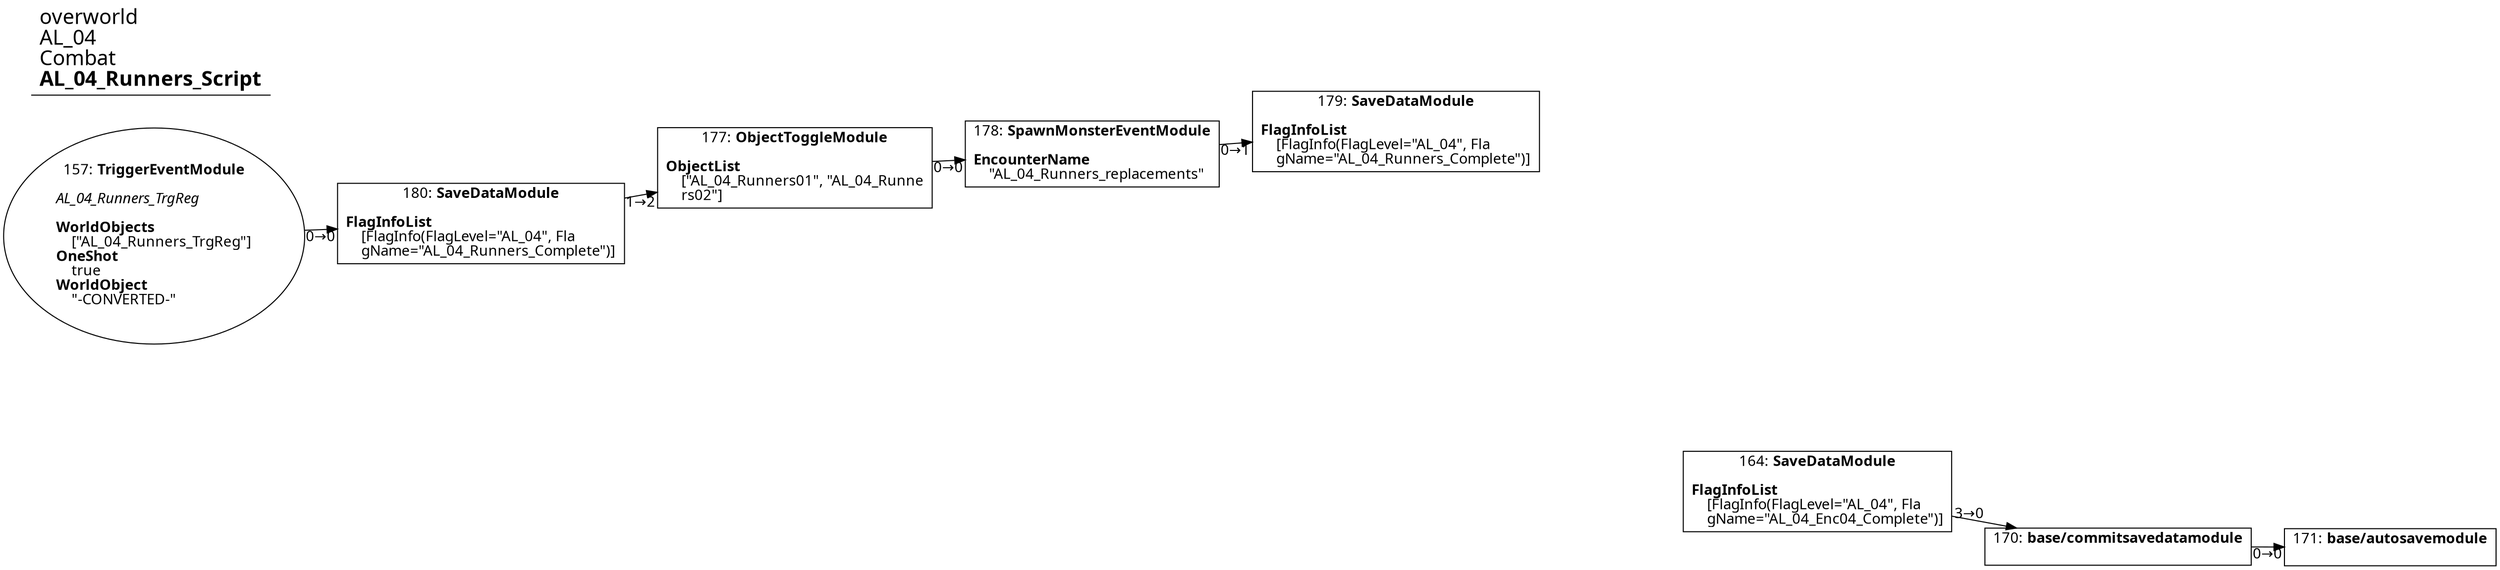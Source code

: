 digraph {
    layout = fdp;
    overlap = prism;
    sep = "+16";
    splines = spline;

    node [ shape = box ];

    graph [ fontname = "Segoe UI" ];
    node [ fontname = "Segoe UI" ];
    edge [ fontname = "Segoe UI" ];

    157 [ label = <157: <b>TriggerEventModule</b><br/><br/><i>AL_04_Runners_TrgReg<br align="left"/></i><br align="left"/><b>WorldObjects</b><br align="left"/>    [&quot;AL_04_Runners_TrgReg&quot;]<br align="left"/><b>OneShot</b><br align="left"/>    true<br align="left"/><b>WorldObject</b><br align="left"/>    &quot;-CONVERTED-&quot;<br align="left"/>> ];
    157 [ shape = oval ]
    157 [ pos = "-0.65900004,-0.24000001!" ];
    157 -> 180 [ label = "0→0" ];

    164 [ label = <164: <b>SaveDataModule</b><br/><br/><b>FlagInfoList</b><br align="left"/>    [FlagInfo(FlagLevel=&quot;AL_04&quot;, Fla<br align="left"/>    gName=&quot;AL_04_Enc04_Complete&quot;)]<br align="left"/>> ];
    164 [ pos = "2.0500002,-0.76600003!" ];
    164 -> 170 [ label = "3→0" ];

    170 [ label = <170: <b>base/commitsavedatamodule</b><br/><br/>> ];
    170 [ pos = "2.2800002,-0.81200004!" ];
    170 -> 171 [ label = "0→0" ];

    171 [ label = <171: <b>base/autosavemodule</b><br/><br/>> ];
    171 [ pos = "2.5530002,-0.81200004!" ];

    177 [ label = <177: <b>ObjectToggleModule</b><br/><br/><b>ObjectList</b><br align="left"/>    [&quot;AL_04_Runners01&quot;, &quot;AL_04_Runne<br align="left"/>    rs02&quot;]<br align="left"/>> ];
    177 [ pos = "-0.16100001,-0.21800001!" ];
    177 -> 178 [ label = "0→0" ];

    178 [ label = <178: <b>SpawnMonsterEventModule</b><br/><br/><b>EncounterName</b><br align="left"/>    &quot;AL_04_Runners_replacements&quot;<br align="left"/>> ];
    178 [ pos = "0.097,-0.21800001!" ];
    178 -> 179 [ label = "0→1" ];

    179 [ label = <179: <b>SaveDataModule</b><br/><br/><b>FlagInfoList</b><br align="left"/>    [FlagInfo(FlagLevel=&quot;AL_04&quot;, Fla<br align="left"/>    gName=&quot;AL_04_Runners_Complete&quot;)]<br align="left"/>> ];
    179 [ pos = "0.40500003,-0.19500001!" ];

    180 [ label = <180: <b>SaveDataModule</b><br/><br/><b>FlagInfoList</b><br align="left"/>    [FlagInfo(FlagLevel=&quot;AL_04&quot;, Fla<br align="left"/>    gName=&quot;AL_04_Runners_Complete&quot;)]<br align="left"/>> ];
    180 [ pos = "-0.393,-0.24000001!" ];
    180 -> 177 [ label = "1→2" ];

    title [ pos = "-0.66,-0.194!" ];
    title [ shape = underline ];
    title [ label = <<font point-size="20">overworld<br align="left"/>AL_04<br align="left"/>Combat<br align="left"/><b>AL_04_Runners_Script</b><br align="left"/></font>> ];
}
